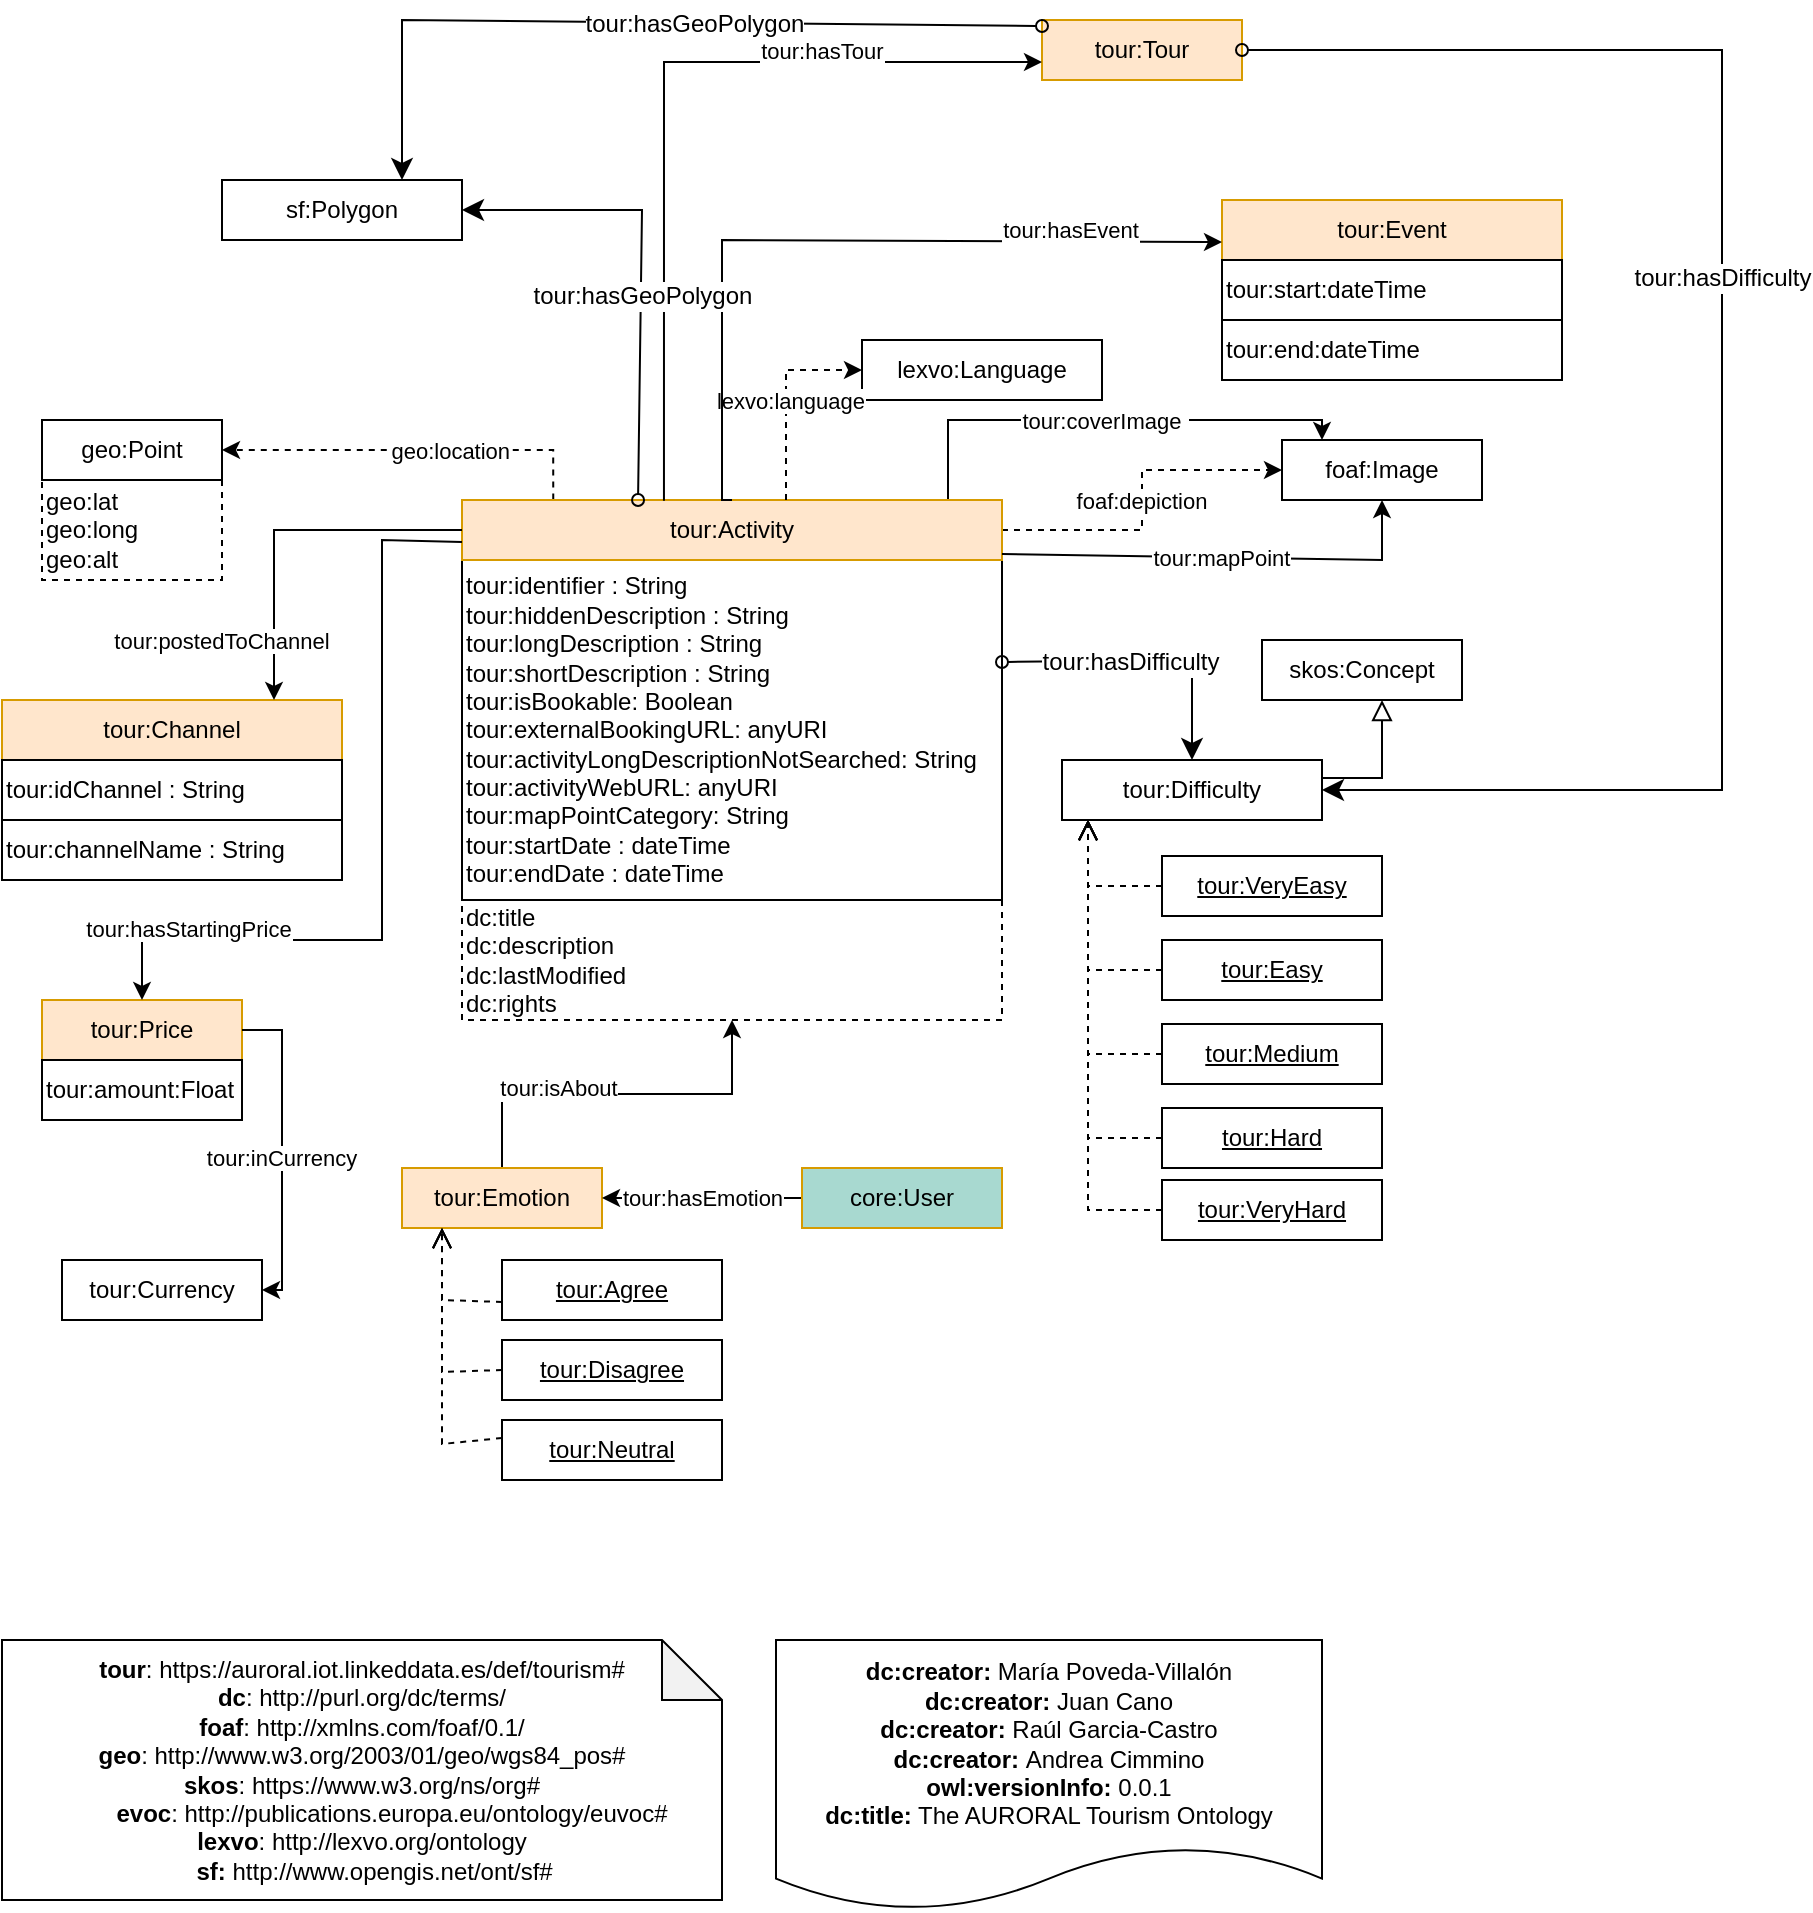 <mxfile version="17.4.2" type="device"><diagram id="j3Iuz5jW5ZWUwNRPTU0H" name="Page-1"><mxGraphModel dx="2169" dy="2004" grid="1" gridSize="10" guides="1" tooltips="1" connect="1" arrows="1" fold="1" page="1" pageScale="1" pageWidth="827" pageHeight="1169" math="0" shadow="0"><root><mxCell id="0"/><mxCell id="1" parent="0"/><mxCell id="gPk9N1OhDavFBoFfnbrE-4" value="&lt;div&gt;&lt;b&gt;dc:creator:&lt;/b&gt;&amp;nbsp;María Poveda-Villalón&lt;/div&gt;&lt;div&gt;&lt;div&gt;&lt;b&gt;dc:creator:&lt;/b&gt;&amp;nbsp;Juan Cano&lt;/div&gt;&lt;/div&gt;&lt;div&gt;&lt;div&gt;&lt;b&gt;dc:creator:&lt;/b&gt;&amp;nbsp;Raúl Garcia-Castro&lt;/div&gt;&lt;/div&gt;&lt;div&gt;&lt;div&gt;&lt;b&gt;dc:creator:&lt;/b&gt;&amp;nbsp;Andrea Cimmino&lt;/div&gt;&lt;/div&gt;&lt;div&gt;&lt;b&gt;owl:versionInfo:&lt;/b&gt; 0.0.1&lt;/div&gt;&lt;div&gt;&lt;b&gt;dc:title:&lt;/b&gt; The AURORAL Tourism Ontology&lt;/div&gt;" style="shape=document;whiteSpace=wrap;html=1;boundedLbl=1;labelBackgroundColor=#ffffff;strokeColor=#000000;fontSize=12;fontColor=#000000;size=0.233;" parent="1" vertex="1"><mxGeometry x="-413" y="670" width="273" height="135" as="geometry"/></mxCell><mxCell id="gPk9N1OhDavFBoFfnbrE-7" value="&lt;div&gt;&lt;b&gt;tour&lt;/b&gt;&lt;span&gt;:&amp;nbsp;https://auroral.iot.linkeddata.es/def/tourism#&lt;/span&gt;&lt;br&gt;&lt;/div&gt;&lt;div&gt;&lt;b&gt;dc&lt;/b&gt;: http://purl.org/dc/terms/&lt;br style=&quot;padding: 0px ; margin: 0px&quot;&gt;&lt;b&gt;foaf&lt;/b&gt;:&amp;nbsp;http://xmlns.com/foaf/0.1/&lt;br style=&quot;padding: 0px ; margin: 0px&quot;&gt;&lt;b&gt;geo&lt;/b&gt;: http://www.w3.org/2003/01/geo/wgs84_pos#&lt;br style=&quot;padding: 0px ; margin: 0px&quot;&gt;&lt;b&gt;skos&lt;/b&gt;:&amp;nbsp;https://www.w3.org/ns/org#&lt;/div&gt;&lt;div&gt;&lt;b&gt;&amp;nbsp; &amp;nbsp; &amp;nbsp; &amp;nbsp; &amp;nbsp;evoc&lt;/b&gt;: http://publications.europa.eu/ontology/euvoc#&lt;/div&gt;&lt;b&gt;lexvo&lt;/b&gt;:&amp;nbsp;http://lexvo.org/ontology&lt;br&gt;&lt;div style=&quot;text-align: left;&quot;&gt;&lt;b style=&quot;background-color: initial;&quot;&gt;&amp;nbsp; &amp;nbsp; &amp;nbsp; &amp;nbsp; &amp;nbsp; &amp;nbsp; &amp;nbsp; &amp;nbsp; &amp;nbsp; &amp;nbsp; &amp;nbsp;sf:&amp;nbsp;&lt;/b&gt;&lt;span style=&quot;background-color: initial;&quot;&gt;http://www.opengis.net/ont/sf#&lt;/span&gt;&lt;/div&gt;" style="shape=note;whiteSpace=wrap;html=1;backgroundOutline=1;darkOpacity=0.05;" parent="1" vertex="1"><mxGeometry x="-800" y="670" width="360" height="130" as="geometry"/></mxCell><mxCell id="gPk9N1OhDavFBoFfnbrE-11" value="dc:title&lt;br&gt;dc:description&lt;br&gt;dc:lastModified&lt;br&gt;dc:rights&lt;br&gt;" style="rounded=0;whiteSpace=wrap;html=1;snapToPoint=1;points=[[0.1,0],[0.2,0],[0.3,0],[0.4,0],[0.5,0],[0.6,0],[0.7,0],[0.8,0],[0.9,0],[0,0.1],[0,0.3],[0,0.5],[0,0.7],[0,0.9],[0.1,1],[0.2,1],[0.3,1],[0.4,1],[0.5,1],[0.6,1],[0.7,1],[0.8,1],[0.9,1],[1,0.1],[1,0.3],[1,0.5],[1,0.7],[1,0.9]];dashed=1;align=left;" parent="1" vertex="1"><mxGeometry x="-570" y="300" width="270" height="60" as="geometry"/></mxCell><mxCell id="gPk9N1OhDavFBoFfnbrE-12" value="foaf:Image" style="rounded=0;whiteSpace=wrap;html=1;snapToPoint=1;points=[[0.1,0],[0.2,0],[0.3,0],[0.4,0],[0.5,0],[0.6,0],[0.7,0],[0.8,0],[0.9,0],[0,0.1],[0,0.3],[0,0.5],[0,0.7],[0,0.9],[0.1,1],[0.2,1],[0.3,1],[0.4,1],[0.5,1],[0.6,1],[0.7,1],[0.8,1],[0.9,1],[1,0.1],[1,0.3],[1,0.5],[1,0.7],[1,0.9]];" parent="1" vertex="1"><mxGeometry x="-160" y="70" width="100" height="30" as="geometry"/></mxCell><mxCell id="gPk9N1OhDavFBoFfnbrE-13" value="lexvo:Language" style="rounded=0;whiteSpace=wrap;html=1;snapToPoint=1;points=[[0.1,0],[0.2,0],[0.3,0],[0.4,0],[0.5,0],[0.6,0],[0.7,0],[0.8,0],[0.9,0],[0,0.1],[0,0.3],[0,0.5],[0,0.7],[0,0.9],[0.1,1],[0.2,1],[0.3,1],[0.4,1],[0.5,1],[0.6,1],[0.7,1],[0.8,1],[0.9,1],[1,0.1],[1,0.3],[1,0.5],[1,0.7],[1,0.9]];" parent="1" vertex="1"><mxGeometry x="-370" y="20.0" width="120" height="30" as="geometry"/></mxCell><mxCell id="gPk9N1OhDavFBoFfnbrE-16" value="" style="endArrow=block;html=1;fontColor=#000099;exitX=1;exitY=0.3;exitDx=0;exitDy=0;endFill=0;entryX=0.6;entryY=1;entryDx=0;entryDy=0;endSize=8;arcSize=0;edgeStyle=orthogonalEdgeStyle;" parent="1" source="gPk9N1OhDavFBoFfnbrE-18" target="gPk9N1OhDavFBoFfnbrE-17" edge="1"><mxGeometry width="50" height="50" relative="1" as="geometry"><mxPoint x="-745" y="250" as="sourcePoint"/><mxPoint x="-587.0" y="250" as="targetPoint"/></mxGeometry></mxCell><mxCell id="gPk9N1OhDavFBoFfnbrE-17" value="skos:Concept" style="rounded=0;whiteSpace=wrap;html=1;snapToPoint=1;points=[[0.1,0],[0.2,0],[0.3,0],[0.4,0],[0.5,0],[0.6,0],[0.7,0],[0.8,0],[0.9,0],[0,0.1],[0,0.3],[0,0.5],[0,0.7],[0,0.9],[0.1,1],[0.2,1],[0.3,1],[0.4,1],[0.5,1],[0.6,1],[0.7,1],[0.8,1],[0.9,1],[1,0.1],[1,0.3],[1,0.5],[1,0.7],[1,0.9]];" parent="1" vertex="1"><mxGeometry x="-170" y="170" width="100" height="30" as="geometry"/></mxCell><mxCell id="gPk9N1OhDavFBoFfnbrE-18" value="tour:Difficulty" style="rounded=0;whiteSpace=wrap;html=1;snapToPoint=1;points=[[0.1,0],[0.2,0],[0.3,0],[0.4,0],[0.5,0],[0.6,0],[0.7,0],[0.8,0],[0.9,0],[0,0.1],[0,0.3],[0,0.5],[0,0.7],[0,0.9],[0.1,1],[0.2,1],[0.3,1],[0.4,1],[0.5,1],[0.6,1],[0.7,1],[0.8,1],[0.9,1],[1,0.1],[1,0.3],[1,0.5],[1,0.7],[1,0.9]];" parent="1" vertex="1"><mxGeometry x="-270" y="230" width="130" height="30" as="geometry"/></mxCell><mxCell id="gPk9N1OhDavFBoFfnbrE-19" value="geo:location" style="edgeStyle=orthogonalEdgeStyle;rounded=0;orthogonalLoop=1;jettySize=auto;endArrow=classic;endFill=1;entryX=1;entryY=0.5;entryDx=0;entryDy=0;dashed=1;exitX=0.169;exitY=-0.007;exitDx=0;exitDy=0;exitPerimeter=0;" parent="1" source="gPk9N1OhDavFBoFfnbrE-10" target="gPk9N1OhDavFBoFfnbrE-14" edge="1"><mxGeometry x="-0.2" relative="1" as="geometry"><mxPoint x="-180" y="120" as="targetPoint"/><mxPoint x="-74.5" y="190" as="sourcePoint"/><mxPoint as="offset"/></mxGeometry></mxCell><mxCell id="gPk9N1OhDavFBoFfnbrE-20" value="geo:lat&lt;br&gt;geo:long&lt;br&gt;geo:alt" style="rounded=0;whiteSpace=wrap;html=1;snapToPoint=1;points=[[0.1,0],[0.2,0],[0.3,0],[0.4,0],[0.5,0],[0.6,0],[0.7,0],[0.8,0],[0.9,0],[0,0.1],[0,0.3],[0,0.5],[0,0.7],[0,0.9],[0.1,1],[0.2,1],[0.3,1],[0.4,1],[0.5,1],[0.6,1],[0.7,1],[0.8,1],[0.9,1],[1,0.1],[1,0.3],[1,0.5],[1,0.7],[1,0.9]];dashed=1;align=left;" parent="1" vertex="1"><mxGeometry x="-780" y="90" width="90" height="50" as="geometry"/></mxCell><mxCell id="gPk9N1OhDavFBoFfnbrE-21" value="foaf:depiction" style="edgeStyle=orthogonalEdgeStyle;rounded=0;orthogonalLoop=1;jettySize=auto;endArrow=classic;endFill=1;entryX=0;entryY=0.5;entryDx=0;entryDy=0;dashed=1;exitX=1;exitY=0.5;exitDx=0;exitDy=0;" parent="1" source="gPk9N1OhDavFBoFfnbrE-10" target="gPk9N1OhDavFBoFfnbrE-12" edge="1"><mxGeometry relative="1" as="geometry"><mxPoint x="-735" y="170" as="targetPoint"/><mxPoint x="-630" y="125.0" as="sourcePoint"/></mxGeometry></mxCell><mxCell id="gPk9N1OhDavFBoFfnbrE-22" value="tour:coverImage " style="edgeStyle=orthogonalEdgeStyle;rounded=0;orthogonalLoop=1;jettySize=auto;endArrow=classic;endFill=1;entryX=0.2;entryY=0;entryDx=0;entryDy=0;exitX=0.9;exitY=0;exitDx=0;exitDy=0;" parent="1" source="gPk9N1OhDavFBoFfnbrE-10" target="gPk9N1OhDavFBoFfnbrE-12" edge="1"><mxGeometry relative="1" as="geometry"><mxPoint x="-350" y="125.0" as="targetPoint"/><mxPoint x="-494" y="125.0" as="sourcePoint"/><Array as="points"><mxPoint x="-327" y="60"/><mxPoint x="-140" y="60"/></Array></mxGeometry></mxCell><mxCell id="gPk9N1OhDavFBoFfnbrE-9" value="tour:identifier : String&lt;br&gt;tour:hiddenDescription : String&lt;br&gt;tour:longDescription : String&lt;br&gt;tour:shortDescription : String&lt;br&gt;tour:isBookable: Boolean&lt;br&gt;tour:externalBookingURL: anyURI&lt;br&gt;tour:activityLongDescriptionNotSearched: String&lt;br&gt;tour:activityWebURL: anyURI&lt;br&gt;tour:mapPointCategory: String&lt;br&gt;tour:startDate : dateTime&lt;br&gt;tour:endDate : dateTime" style="rounded=0;whiteSpace=wrap;html=1;snapToPoint=1;points=[[0.1,0],[0.2,0],[0.3,0],[0.4,0],[0.5,0],[0.6,0],[0.7,0],[0.8,0],[0.9,0],[0,0.1],[0,0.3],[0,0.5],[0,0.7],[0,0.9],[0.1,1],[0.2,1],[0.3,1],[0.4,1],[0.5,1],[0.6,1],[0.7,1],[0.8,1],[0.9,1],[1,0.1],[1,0.3],[1,0.5],[1,0.7],[1,0.9]];align=left;" parent="1" vertex="1"><mxGeometry x="-570" y="130" width="270" height="170" as="geometry"/></mxCell><mxCell id="gPk9N1OhDavFBoFfnbrE-10" value="tour:Activity" style="rounded=0;whiteSpace=wrap;html=1;snapToPoint=1;points=[[0.1,0],[0.2,0],[0.3,0],[0.4,0],[0.5,0],[0.6,0],[0.7,0],[0.8,0],[0.9,0],[0,0.1],[0,0.3],[0,0.5],[0,0.7],[0,0.9],[0.1,1],[0.2,1],[0.3,1],[0.4,1],[0.5,1],[0.6,1],[0.7,1],[0.8,1],[0.9,1],[1,0.1],[1,0.3],[1,0.5],[1,0.7],[1,0.9]];fillColor=#ffe6cc;strokeColor=#d79b00;shadow=0;" parent="1" vertex="1"><mxGeometry x="-570" y="100" width="270" height="30" as="geometry"/></mxCell><mxCell id="gPk9N1OhDavFBoFfnbrE-14" value="geo:Point" style="rounded=0;whiteSpace=wrap;html=1;snapToPoint=1;points=[[0.1,0],[0.2,0],[0.3,0],[0.4,0],[0.5,0],[0.6,0],[0.7,0],[0.8,0],[0.9,0],[0,0.1],[0,0.3],[0,0.5],[0,0.7],[0,0.9],[0.1,1],[0.2,1],[0.3,1],[0.4,1],[0.5,1],[0.6,1],[0.7,1],[0.8,1],[0.9,1],[1,0.1],[1,0.3],[1,0.5],[1,0.7],[1,0.9]];" parent="1" vertex="1"><mxGeometry x="-780" y="60" width="90" height="30" as="geometry"/></mxCell><mxCell id="gPk9N1OhDavFBoFfnbrE-23" value="tour:Channel" style="rounded=0;whiteSpace=wrap;html=1;snapToPoint=1;points=[[0.1,0],[0.2,0],[0.3,0],[0.4,0],[0.5,0],[0.6,0],[0.7,0],[0.8,0],[0.9,0],[0,0.1],[0,0.3],[0,0.5],[0,0.7],[0,0.9],[0.1,1],[0.2,1],[0.3,1],[0.4,1],[0.5,1],[0.6,1],[0.7,1],[0.8,1],[0.9,1],[1,0.1],[1,0.3],[1,0.5],[1,0.7],[1,0.9]];fillColor=#ffe6cc;strokeColor=#d79b00;shadow=0;" parent="1" vertex="1"><mxGeometry x="-800" y="200" width="170" height="30" as="geometry"/></mxCell><mxCell id="gPk9N1OhDavFBoFfnbrE-24" value="tour:idChannel : String" style="rounded=0;whiteSpace=wrap;html=1;snapToPoint=1;points=[[0.1,0],[0.2,0],[0.3,0],[0.4,0],[0.5,0],[0.6,0],[0.7,0],[0.8,0],[0.9,0],[0,0.1],[0,0.3],[0,0.5],[0,0.7],[0,0.9],[0.1,1],[0.2,1],[0.3,1],[0.4,1],[0.5,1],[0.6,1],[0.7,1],[0.8,1],[0.9,1],[1,0.1],[1,0.3],[1,0.5],[1,0.7],[1,0.9]];align=left;" parent="1" vertex="1"><mxGeometry x="-800" y="230" width="170" height="30" as="geometry"/></mxCell><mxCell id="gPk9N1OhDavFBoFfnbrE-25" value="tour:postedToChannel" style="edgeStyle=orthogonalEdgeStyle;rounded=0;orthogonalLoop=1;jettySize=auto;endArrow=classic;endFill=1;entryX=0.8;entryY=0;entryDx=0;entryDy=0;exitX=0;exitY=0.5;exitDx=0;exitDy=0;" parent="1" source="gPk9N1OhDavFBoFfnbrE-10" target="gPk9N1OhDavFBoFfnbrE-23" edge="1"><mxGeometry x="0.665" y="-26" relative="1" as="geometry"><mxPoint x="-210" y="110" as="targetPoint"/><mxPoint x="-380" y="110" as="sourcePoint"/><mxPoint as="offset"/></mxGeometry></mxCell><mxCell id="gPk9N1OhDavFBoFfnbrE-26" value="lexvo:language" style="edgeStyle=orthogonalEdgeStyle;rounded=0;orthogonalLoop=1;jettySize=auto;endArrow=classic;endFill=1;entryX=0;entryY=0.5;entryDx=0;entryDy=0;dashed=1;exitX=0.6;exitY=0;exitDx=0;exitDy=0;" parent="1" source="gPk9N1OhDavFBoFfnbrE-10" target="gPk9N1OhDavFBoFfnbrE-13" edge="1"><mxGeometry x="0.31" y="-15" relative="1" as="geometry"><mxPoint x="-230" y="125" as="targetPoint"/><mxPoint x="-360" y="125" as="sourcePoint"/><mxPoint as="offset"/></mxGeometry></mxCell><mxCell id="gPk9N1OhDavFBoFfnbrE-27" value="tour:mapPoint" style="edgeStyle=orthogonalEdgeStyle;rounded=0;orthogonalLoop=1;jettySize=auto;endArrow=classic;endFill=1;entryX=0.5;entryY=1;entryDx=0;entryDy=0;" parent="1" source="gPk9N1OhDavFBoFfnbrE-10" target="gPk9N1OhDavFBoFfnbrE-12" edge="1"><mxGeometry relative="1" as="geometry"><mxPoint x="-210" y="110" as="targetPoint"/><mxPoint x="-300" y="130" as="sourcePoint"/><Array as="points"><mxPoint x="-110" y="130"/></Array></mxGeometry></mxCell><mxCell id="gPk9N1OhDavFBoFfnbrE-29" value="tour:Price" style="rounded=0;whiteSpace=wrap;html=1;snapToPoint=1;points=[[0.1,0],[0.2,0],[0.3,0],[0.4,0],[0.5,0],[0.6,0],[0.7,0],[0.8,0],[0.9,0],[0,0.1],[0,0.3],[0,0.5],[0,0.7],[0,0.9],[0.1,1],[0.2,1],[0.3,1],[0.4,1],[0.5,1],[0.6,1],[0.7,1],[0.8,1],[0.9,1],[1,0.1],[1,0.3],[1,0.5],[1,0.7],[1,0.9]];fillColor=#ffe6cc;strokeColor=#d79b00;shadow=0;" parent="1" vertex="1"><mxGeometry x="-780" y="350" width="100" height="30" as="geometry"/></mxCell><mxCell id="gPk9N1OhDavFBoFfnbrE-30" value="tour:amount:Float" style="rounded=0;whiteSpace=wrap;html=1;snapToPoint=1;points=[[0.1,0],[0.2,0],[0.3,0],[0.4,0],[0.5,0],[0.6,0],[0.7,0],[0.8,0],[0.9,0],[0,0.1],[0,0.3],[0,0.5],[0,0.7],[0,0.9],[0.1,1],[0.2,1],[0.3,1],[0.4,1],[0.5,1],[0.6,1],[0.7,1],[0.8,1],[0.9,1],[1,0.1],[1,0.3],[1,0.5],[1,0.7],[1,0.9]];align=left;" parent="1" vertex="1"><mxGeometry x="-780" y="380" width="100" height="30" as="geometry"/></mxCell><mxCell id="gPk9N1OhDavFBoFfnbrE-31" value="tour:Currency" style="rounded=0;whiteSpace=wrap;html=1;snapToPoint=1;points=[[0.1,0],[0.2,0],[0.3,0],[0.4,0],[0.5,0],[0.6,0],[0.7,0],[0.8,0],[0.9,0],[0,0.1],[0,0.3],[0,0.5],[0,0.7],[0,0.9],[0.1,1],[0.2,1],[0.3,1],[0.4,1],[0.5,1],[0.6,1],[0.7,1],[0.8,1],[0.9,1],[1,0.1],[1,0.3],[1,0.5],[1,0.7],[1,0.9]];shadow=0;" parent="1" vertex="1"><mxGeometry x="-770" y="480" width="100" height="30" as="geometry"/></mxCell><mxCell id="gPk9N1OhDavFBoFfnbrE-32" value="tour:hasStartingPrice" style="edgeStyle=orthogonalEdgeStyle;rounded=0;orthogonalLoop=1;jettySize=auto;endArrow=classic;endFill=1;entryX=0.5;entryY=0;entryDx=0;entryDy=0;" parent="1" source="gPk9N1OhDavFBoFfnbrE-10" target="gPk9N1OhDavFBoFfnbrE-29" edge="1"><mxGeometry x="0.726" y="-6" relative="1" as="geometry"><mxPoint x="-644" y="260" as="targetPoint"/><mxPoint x="-560" y="125" as="sourcePoint"/><mxPoint as="offset"/><Array as="points"><mxPoint x="-610" y="120"/><mxPoint x="-610" y="320"/><mxPoint x="-730" y="320"/></Array></mxGeometry></mxCell><mxCell id="gPk9N1OhDavFBoFfnbrE-33" value="tour:inCurrency" style="edgeStyle=orthogonalEdgeStyle;rounded=0;orthogonalLoop=1;jettySize=auto;endArrow=classic;endFill=1;exitX=1;exitY=0.5;exitDx=0;exitDy=0;" parent="1" source="gPk9N1OhDavFBoFfnbrE-29" target="gPk9N1OhDavFBoFfnbrE-31" edge="1"><mxGeometry x="0.044" relative="1" as="geometry"><mxPoint x="-710" y="390" as="targetPoint"/><mxPoint x="-560" y="340" as="sourcePoint"/><mxPoint as="offset"/><Array as="points"><mxPoint x="-660" y="365"/><mxPoint x="-660" y="495"/></Array></mxGeometry></mxCell><mxCell id="FcbElGN3Ym3wLGZqmpuB-1" value="&lt;u&gt;tour:VeryEasy&lt;/u&gt;" style="rounded=0;whiteSpace=wrap;html=1;snapToPoint=1;points=[[0.1,0],[0.2,0],[0.3,0],[0.4,0],[0.5,0],[0.6,0],[0.7,0],[0.8,0],[0.9,0],[0,0.1],[0,0.3],[0,0.5],[0,0.7],[0,0.9],[0.1,1],[0.2,1],[0.3,1],[0.4,1],[0.5,1],[0.6,1],[0.7,1],[0.8,1],[0.9,1],[1,0.1],[1,0.3],[1,0.5],[1,0.7],[1,0.9]];" parent="1" vertex="1"><mxGeometry x="-220" y="278" width="110" height="30" as="geometry"/></mxCell><mxCell id="FcbElGN3Ym3wLGZqmpuB-2" value="&lt;u&gt;tour:Easy&lt;/u&gt;" style="rounded=0;whiteSpace=wrap;html=1;snapToPoint=1;points=[[0.1,0],[0.2,0],[0.3,0],[0.4,0],[0.5,0],[0.6,0],[0.7,0],[0.8,0],[0.9,0],[0,0.1],[0,0.3],[0,0.5],[0,0.7],[0,0.9],[0.1,1],[0.2,1],[0.3,1],[0.4,1],[0.5,1],[0.6,1],[0.7,1],[0.8,1],[0.9,1],[1,0.1],[1,0.3],[1,0.5],[1,0.7],[1,0.9]];" parent="1" vertex="1"><mxGeometry x="-220" y="320" width="110" height="30" as="geometry"/></mxCell><mxCell id="FcbElGN3Ym3wLGZqmpuB-3" value="&lt;u&gt;tour:Medium&lt;/u&gt;" style="rounded=0;whiteSpace=wrap;html=1;snapToPoint=1;points=[[0.1,0],[0.2,0],[0.3,0],[0.4,0],[0.5,0],[0.6,0],[0.7,0],[0.8,0],[0.9,0],[0,0.1],[0,0.3],[0,0.5],[0,0.7],[0,0.9],[0.1,1],[0.2,1],[0.3,1],[0.4,1],[0.5,1],[0.6,1],[0.7,1],[0.8,1],[0.9,1],[1,0.1],[1,0.3],[1,0.5],[1,0.7],[1,0.9]];" parent="1" vertex="1"><mxGeometry x="-220" y="362" width="110" height="30" as="geometry"/></mxCell><mxCell id="FcbElGN3Ym3wLGZqmpuB-4" value="&lt;u&gt;tour:Hard&lt;/u&gt;" style="rounded=0;whiteSpace=wrap;html=1;snapToPoint=1;points=[[0.1,0],[0.2,0],[0.3,0],[0.4,0],[0.5,0],[0.6,0],[0.7,0],[0.8,0],[0.9,0],[0,0.1],[0,0.3],[0,0.5],[0,0.7],[0,0.9],[0.1,1],[0.2,1],[0.3,1],[0.4,1],[0.5,1],[0.6,1],[0.7,1],[0.8,1],[0.9,1],[1,0.1],[1,0.3],[1,0.5],[1,0.7],[1,0.9]];" parent="1" vertex="1"><mxGeometry x="-220" y="404" width="110" height="30" as="geometry"/></mxCell><mxCell id="FcbElGN3Ym3wLGZqmpuB-5" value="&lt;u&gt;tour:VeryHard&lt;/u&gt;" style="rounded=0;whiteSpace=wrap;html=1;snapToPoint=1;points=[[0.1,0],[0.2,0],[0.3,0],[0.4,0],[0.5,0],[0.6,0],[0.7,0],[0.8,0],[0.9,0],[0,0.1],[0,0.3],[0,0.5],[0,0.7],[0,0.9],[0.1,1],[0.2,1],[0.3,1],[0.4,1],[0.5,1],[0.6,1],[0.7,1],[0.8,1],[0.9,1],[1,0.1],[1,0.3],[1,0.5],[1,0.7],[1,0.9]];" parent="1" vertex="1"><mxGeometry x="-220" y="440" width="110" height="30" as="geometry"/></mxCell><mxCell id="FcbElGN3Ym3wLGZqmpuB-6" value="" style="endArrow=open;html=1;fontColor=#000099;endFill=0;dashed=1;entryX=0.1;entryY=1;entryDx=0;entryDy=0;endSize=8;exitX=0;exitY=0.5;exitDx=0;exitDy=0;edgeStyle=orthogonalEdgeStyle;arcSize=0;" parent="1" source="FcbElGN3Ym3wLGZqmpuB-1" target="gPk9N1OhDavFBoFfnbrE-18" edge="1"><mxGeometry width="50" height="50" relative="1" as="geometry"><mxPoint x="-410" y="355" as="sourcePoint"/><mxPoint x="-410" y="280" as="targetPoint"/></mxGeometry></mxCell><mxCell id="FcbElGN3Ym3wLGZqmpuB-10" value="" style="endArrow=open;html=1;fontColor=#000099;endFill=0;dashed=1;entryX=0.1;entryY=1;entryDx=0;entryDy=0;endSize=8;exitX=0;exitY=0.5;exitDx=0;exitDy=0;edgeStyle=orthogonalEdgeStyle;arcSize=0;" parent="1" source="FcbElGN3Ym3wLGZqmpuB-2" target="gPk9N1OhDavFBoFfnbrE-18" edge="1"><mxGeometry width="50" height="50" relative="1" as="geometry"><mxPoint x="-210" y="305" as="sourcePoint"/><mxPoint x="-247" y="270" as="targetPoint"/></mxGeometry></mxCell><mxCell id="FcbElGN3Ym3wLGZqmpuB-15" value="" style="endArrow=open;html=1;fontColor=#000099;endFill=0;dashed=1;entryX=0.1;entryY=1;entryDx=0;entryDy=0;endSize=8;exitX=0;exitY=0.5;exitDx=0;exitDy=0;edgeStyle=orthogonalEdgeStyle;arcSize=0;" parent="1" source="FcbElGN3Ym3wLGZqmpuB-3" target="gPk9N1OhDavFBoFfnbrE-18" edge="1"><mxGeometry width="50" height="50" relative="1" as="geometry"><mxPoint x="-180" y="335" as="sourcePoint"/><mxPoint x="-217" y="300" as="targetPoint"/></mxGeometry></mxCell><mxCell id="FcbElGN3Ym3wLGZqmpuB-16" value="" style="endArrow=open;html=1;fontColor=#000099;endFill=0;dashed=1;endSize=8;exitX=0;exitY=0.5;exitDx=0;exitDy=0;edgeStyle=orthogonalEdgeStyle;arcSize=0;entryX=0.1;entryY=1;entryDx=0;entryDy=0;" parent="1" source="FcbElGN3Ym3wLGZqmpuB-4" target="gPk9N1OhDavFBoFfnbrE-18" edge="1"><mxGeometry width="50" height="50" relative="1" as="geometry"><mxPoint x="-170" y="345" as="sourcePoint"/><mxPoint x="-290" y="280" as="targetPoint"/></mxGeometry></mxCell><mxCell id="FcbElGN3Ym3wLGZqmpuB-17" value="" style="endArrow=open;html=1;fontColor=#000099;endFill=0;dashed=1;entryX=0.1;entryY=1;entryDx=0;entryDy=0;endSize=8;exitX=0;exitY=0.5;exitDx=0;exitDy=0;edgeStyle=orthogonalEdgeStyle;arcSize=0;" parent="1" source="FcbElGN3Ym3wLGZqmpuB-5" target="gPk9N1OhDavFBoFfnbrE-18" edge="1"><mxGeometry width="50" height="50" relative="1" as="geometry"><mxPoint x="-160" y="355" as="sourcePoint"/><mxPoint x="-197" y="320" as="targetPoint"/></mxGeometry></mxCell><mxCell id="YvDWndXnQDR1SH8dn9aT-1" value="tour:channelName : String" style="rounded=0;whiteSpace=wrap;html=1;snapToPoint=1;points=[[0.1,0],[0.2,0],[0.3,0],[0.4,0],[0.5,0],[0.6,0],[0.7,0],[0.8,0],[0.9,0],[0,0.1],[0,0.3],[0,0.5],[0,0.7],[0,0.9],[0.1,1],[0.2,1],[0.3,1],[0.4,1],[0.5,1],[0.6,1],[0.7,1],[0.8,1],[0.9,1],[1,0.1],[1,0.3],[1,0.5],[1,0.7],[1,0.9]];align=left;" parent="1" vertex="1"><mxGeometry x="-800" y="260" width="170" height="30" as="geometry"/></mxCell><mxCell id="WZT9iLIM2VgRnPW7h3Yp-2" value="sf:Polygon" style="rounded=0;whiteSpace=wrap;html=1;snapToPoint=1;points=[[0.1,0],[0.2,0],[0.3,0],[0.4,0],[0.5,0],[0.6,0],[0.7,0],[0.8,0],[0.9,0],[0,0.1],[0,0.3],[0,0.5],[0,0.7],[0,0.9],[0.1,1],[0.2,1],[0.3,1],[0.4,1],[0.5,1],[0.6,1],[0.7,1],[0.8,1],[0.9,1],[1,0.1],[1,0.3],[1,0.5],[1,0.7],[1,0.9]];" parent="1" vertex="1"><mxGeometry x="-690" y="-60.0" width="120" height="30" as="geometry"/></mxCell><mxCell id="snNHeXXywmE0DaOTKSkb-1" value="tour:Event" style="rounded=0;whiteSpace=wrap;html=1;snapToPoint=1;points=[[0.1,0],[0.2,0],[0.3,0],[0.4,0],[0.5,0],[0.6,0],[0.7,0],[0.8,0],[0.9,0],[0,0.1],[0,0.3],[0,0.5],[0,0.7],[0,0.9],[0.1,1],[0.2,1],[0.3,1],[0.4,1],[0.5,1],[0.6,1],[0.7,1],[0.8,1],[0.9,1],[1,0.1],[1,0.3],[1,0.5],[1,0.7],[1,0.9]];fillColor=#ffe6cc;strokeColor=#d79b00;shadow=0;" parent="1" vertex="1"><mxGeometry x="-190" y="-50" width="170" height="30" as="geometry"/></mxCell><mxCell id="snNHeXXywmE0DaOTKSkb-2" value="tour:Tour" style="rounded=0;whiteSpace=wrap;html=1;snapToPoint=1;points=[[0.1,0],[0.2,0],[0.3,0],[0.4,0],[0.5,0],[0.6,0],[0.7,0],[0.8,0],[0.9,0],[0,0.1],[0,0.3],[0,0.5],[0,0.7],[0,0.9],[0.1,1],[0.2,1],[0.3,1],[0.4,1],[0.5,1],[0.6,1],[0.7,1],[0.8,1],[0.9,1],[1,0.1],[1,0.3],[1,0.5],[1,0.7],[1,0.9]];fillColor=#ffe6cc;strokeColor=#d79b00;shadow=0;" parent="1" vertex="1"><mxGeometry x="-280" y="-140" width="100" height="30" as="geometry"/></mxCell><mxCell id="snNHeXXywmE0DaOTKSkb-4" value="tour:hasEvent" style="edgeStyle=orthogonalEdgeStyle;rounded=0;orthogonalLoop=1;jettySize=auto;endArrow=classic;endFill=1;exitX=0.5;exitY=0;exitDx=0;exitDy=0;" parent="1" source="gPk9N1OhDavFBoFfnbrE-10" target="snNHeXXywmE0DaOTKSkb-1" edge="1"><mxGeometry x="0.609" y="6" relative="1" as="geometry"><mxPoint x="-270" y="-81" as="targetPoint"/><mxPoint x="-432.29" y="111.68" as="sourcePoint"/><mxPoint as="offset"/><Array as="points"><mxPoint x="-440" y="100"/><mxPoint x="-440" y="-30"/></Array></mxGeometry></mxCell><mxCell id="snNHeXXywmE0DaOTKSkb-5" value="tour:hasTour" style="edgeStyle=orthogonalEdgeStyle;rounded=0;orthogonalLoop=1;jettySize=auto;endArrow=classic;endFill=1;entryX=0;entryY=0.7;entryDx=0;entryDy=0;exitX=0.374;exitY=0.011;exitDx=0;exitDy=0;exitPerimeter=0;" parent="1" source="gPk9N1OhDavFBoFfnbrE-10" target="snNHeXXywmE0DaOTKSkb-2" edge="1"><mxGeometry x="0.461" y="6" relative="1" as="geometry"><mxPoint x="-560" y="-41" as="targetPoint"/><mxPoint x="-469" y="100" as="sourcePoint"/><mxPoint as="offset"/><Array as="points"><mxPoint x="-469" y="-119"/></Array></mxGeometry></mxCell><mxCell id="snNHeXXywmE0DaOTKSkb-6" value="tour:start:dateTime" style="rounded=0;whiteSpace=wrap;html=1;snapToPoint=1;points=[[0.1,0],[0.2,0],[0.3,0],[0.4,0],[0.5,0],[0.6,0],[0.7,0],[0.8,0],[0.9,0],[0,0.1],[0,0.3],[0,0.5],[0,0.7],[0,0.9],[0.1,1],[0.2,1],[0.3,1],[0.4,1],[0.5,1],[0.6,1],[0.7,1],[0.8,1],[0.9,1],[1,0.1],[1,0.3],[1,0.5],[1,0.7],[1,0.9]];align=left;" parent="1" vertex="1"><mxGeometry x="-190" y="-20" width="170" height="30" as="geometry"/></mxCell><mxCell id="snNHeXXywmE0DaOTKSkb-7" value="tour:end:dateTime" style="rounded=0;whiteSpace=wrap;html=1;snapToPoint=1;points=[[0.1,0],[0.2,0],[0.3,0],[0.4,0],[0.5,0],[0.6,0],[0.7,0],[0.8,0],[0.9,0],[0,0.1],[0,0.3],[0,0.5],[0,0.7],[0,0.9],[0.1,1],[0.2,1],[0.3,1],[0.4,1],[0.5,1],[0.6,1],[0.7,1],[0.8,1],[0.9,1],[1,0.1],[1,0.3],[1,0.5],[1,0.7],[1,0.9]];align=left;" parent="1" vertex="1"><mxGeometry x="-190" y="10" width="170" height="30" as="geometry"/></mxCell><mxCell id="Y8RACS9rfBtqKp0888Ag-3" value="" style="endArrow=classic;html=1;exitX=1;exitY=0.5;exitDx=0;exitDy=0;entryX=1;entryY=0.5;entryDx=0;entryDy=0;endSize=8;startArrow=oval;startFill=0;arcSize=0;rounded=0;" parent="1" source="snNHeXXywmE0DaOTKSkb-2" target="gPk9N1OhDavFBoFfnbrE-18" edge="1"><mxGeometry width="50" height="50" relative="1" as="geometry"><mxPoint x="20" y="-125" as="sourcePoint"/><mxPoint x="49.99" y="239.99" as="targetPoint"/><Array as="points"><mxPoint x="60" y="-125"/><mxPoint x="60" y="245"/></Array></mxGeometry></mxCell><mxCell id="Y8RACS9rfBtqKp0888Ag-4" value="&lt;div&gt;tour:hasDifficulty&lt;/div&gt;" style="text;html=1;align=center;verticalAlign=middle;resizable=0;points=[];labelBackgroundColor=#ffffff;" parent="Y8RACS9rfBtqKp0888Ag-3" vertex="1" connectable="0"><mxGeometry x="-0.127" relative="1" as="geometry"><mxPoint as="offset"/></mxGeometry></mxCell><mxCell id="Y8RACS9rfBtqKp0888Ag-9" value="" style="endArrow=classic;html=1;endSize=8;startArrow=oval;startFill=0;arcSize=0;rounded=0;entryX=0.5;entryY=0;entryDx=0;entryDy=0;" parent="1" source="gPk9N1OhDavFBoFfnbrE-9" target="gPk9N1OhDavFBoFfnbrE-18" edge="1"><mxGeometry width="50" height="50" relative="1" as="geometry"><mxPoint x="-300" y="170" as="sourcePoint"/><mxPoint x="-240" y="230" as="targetPoint"/><Array as="points"><mxPoint x="-205" y="180"/></Array></mxGeometry></mxCell><mxCell id="Y8RACS9rfBtqKp0888Ag-10" value="&lt;div&gt;tour:hasDifficulty&lt;/div&gt;" style="text;html=1;align=center;verticalAlign=middle;resizable=0;points=[];labelBackgroundColor=#ffffff;" parent="Y8RACS9rfBtqKp0888Ag-9" vertex="1" connectable="0"><mxGeometry x="-0.127" relative="1" as="geometry"><mxPoint as="offset"/></mxGeometry></mxCell><mxCell id="Y8RACS9rfBtqKp0888Ag-11" value="" style="endArrow=classic;html=1;endSize=8;startArrow=oval;startFill=0;arcSize=0;rounded=0;exitX=0;exitY=0.1;exitDx=0;exitDy=0;" parent="1" source="snNHeXXywmE0DaOTKSkb-2" edge="1"><mxGeometry width="50" height="50" relative="1" as="geometry"><mxPoint x="-390" y="-219" as="sourcePoint"/><mxPoint x="-600" y="-60" as="targetPoint"/><Array as="points"><mxPoint x="-600" y="-140"/></Array></mxGeometry></mxCell><mxCell id="Y8RACS9rfBtqKp0888Ag-12" value="&lt;div&gt;tour:hasGeoPolygon&lt;/div&gt;" style="text;html=1;align=center;verticalAlign=middle;resizable=0;points=[];labelBackgroundColor=#ffffff;" parent="Y8RACS9rfBtqKp0888Ag-11" vertex="1" connectable="0"><mxGeometry x="-0.127" relative="1" as="geometry"><mxPoint as="offset"/></mxGeometry></mxCell><mxCell id="Y8RACS9rfBtqKp0888Ag-13" value="" style="endArrow=classic;html=1;endSize=8;startArrow=oval;startFill=0;arcSize=0;rounded=0;exitX=0.326;exitY=0;exitDx=0;exitDy=0;exitPerimeter=0;" parent="1" source="gPk9N1OhDavFBoFfnbrE-10" target="WZT9iLIM2VgRnPW7h3Yp-2" edge="1"><mxGeometry width="50" height="50" relative="1" as="geometry"><mxPoint x="-270" y="-127" as="sourcePoint"/><mxPoint x="-570" y="-45" as="targetPoint"/><Array as="points"><mxPoint x="-480" y="-45"/></Array></mxGeometry></mxCell><mxCell id="Y8RACS9rfBtqKp0888Ag-14" value="&lt;div&gt;tour:hasGeoPolygon&lt;/div&gt;" style="text;html=1;align=center;verticalAlign=middle;resizable=0;points=[];labelBackgroundColor=#ffffff;" parent="Y8RACS9rfBtqKp0888Ag-13" vertex="1" connectable="0"><mxGeometry x="-0.127" relative="1" as="geometry"><mxPoint as="offset"/></mxGeometry></mxCell><mxCell id="B5dgpbkb32LSAonF0-PH-4" value="" style="edgeStyle=orthogonalEdgeStyle;rounded=0;orthogonalLoop=1;jettySize=auto;html=1;" edge="1" parent="1" source="B5dgpbkb32LSAonF0-PH-1" target="gPk9N1OhDavFBoFfnbrE-11"><mxGeometry relative="1" as="geometry"/></mxCell><mxCell id="B5dgpbkb32LSAonF0-PH-5" value="tour:isAbout" style="edgeLabel;html=1;align=center;verticalAlign=middle;resizable=0;points=[];" vertex="1" connectable="0" parent="B5dgpbkb32LSAonF0-PH-4"><mxGeometry x="-0.312" y="3" relative="1" as="geometry"><mxPoint as="offset"/></mxGeometry></mxCell><mxCell id="B5dgpbkb32LSAonF0-PH-1" value="tour:Emotion" style="rounded=0;whiteSpace=wrap;html=1;snapToPoint=1;points=[[0.1,0],[0.2,0],[0.3,0],[0.4,0],[0.5,0],[0.6,0],[0.7,0],[0.8,0],[0.9,0],[0,0.1],[0,0.3],[0,0.5],[0,0.7],[0,0.9],[0.1,1],[0.2,1],[0.3,1],[0.4,1],[0.5,1],[0.6,1],[0.7,1],[0.8,1],[0.9,1],[1,0.1],[1,0.3],[1,0.5],[1,0.7],[1,0.9]];fillColor=#ffe6cc;strokeColor=#d79b00;shadow=0;" vertex="1" parent="1"><mxGeometry x="-600" y="434" width="100" height="30" as="geometry"/></mxCell><mxCell id="B5dgpbkb32LSAonF0-PH-3" value="tour:hasEmotion" style="edgeStyle=orthogonalEdgeStyle;rounded=0;orthogonalLoop=1;jettySize=auto;html=1;" edge="1" parent="1" source="B5dgpbkb32LSAonF0-PH-2" target="B5dgpbkb32LSAonF0-PH-1"><mxGeometry relative="1" as="geometry"/></mxCell><mxCell id="B5dgpbkb32LSAonF0-PH-2" value="core:User" style="rounded=0;whiteSpace=wrap;html=1;snapToPoint=1;points=[[0.1,0],[0.2,0],[0.3,0],[0.4,0],[0.5,0],[0.6,0],[0.7,0],[0.8,0],[0.9,0],[0,0.1],[0,0.3],[0,0.5],[0,0.7],[0,0.9],[0.1,1],[0.2,1],[0.3,1],[0.4,1],[0.5,1],[0.6,1],[0.7,1],[0.8,1],[0.9,1],[1,0.1],[1,0.3],[1,0.5],[1,0.7],[1,0.9]];fillColor=#A8D9D0;strokeColor=#d79b00;shadow=0;" vertex="1" parent="1"><mxGeometry x="-400" y="434" width="100" height="30" as="geometry"/></mxCell><mxCell id="B5dgpbkb32LSAonF0-PH-6" value="&lt;u&gt;tour:Agree&lt;/u&gt;" style="rounded=0;whiteSpace=wrap;html=1;snapToPoint=1;points=[[0.1,0],[0.2,0],[0.3,0],[0.4,0],[0.5,0],[0.6,0],[0.7,0],[0.8,0],[0.9,0],[0,0.1],[0,0.3],[0,0.5],[0,0.7],[0,0.9],[0.1,1],[0.2,1],[0.3,1],[0.4,1],[0.5,1],[0.6,1],[0.7,1],[0.8,1],[0.9,1],[1,0.1],[1,0.3],[1,0.5],[1,0.7],[1,0.9]];" vertex="1" parent="1"><mxGeometry x="-550" y="480" width="110" height="30" as="geometry"/></mxCell><mxCell id="B5dgpbkb32LSAonF0-PH-7" value="&lt;u&gt;tour:Disagree&lt;/u&gt;" style="rounded=0;whiteSpace=wrap;html=1;snapToPoint=1;points=[[0.1,0],[0.2,0],[0.3,0],[0.4,0],[0.5,0],[0.6,0],[0.7,0],[0.8,0],[0.9,0],[0,0.1],[0,0.3],[0,0.5],[0,0.7],[0,0.9],[0.1,1],[0.2,1],[0.3,1],[0.4,1],[0.5,1],[0.6,1],[0.7,1],[0.8,1],[0.9,1],[1,0.1],[1,0.3],[1,0.5],[1,0.7],[1,0.9]];" vertex="1" parent="1"><mxGeometry x="-550" y="520" width="110" height="30" as="geometry"/></mxCell><mxCell id="B5dgpbkb32LSAonF0-PH-8" value="&lt;u&gt;tour:Neutral&lt;/u&gt;" style="rounded=0;whiteSpace=wrap;html=1;snapToPoint=1;points=[[0.1,0],[0.2,0],[0.3,0],[0.4,0],[0.5,0],[0.6,0],[0.7,0],[0.8,0],[0.9,0],[0,0.1],[0,0.3],[0,0.5],[0,0.7],[0,0.9],[0.1,1],[0.2,1],[0.3,1],[0.4,1],[0.5,1],[0.6,1],[0.7,1],[0.8,1],[0.9,1],[1,0.1],[1,0.3],[1,0.5],[1,0.7],[1,0.9]];" vertex="1" parent="1"><mxGeometry x="-550" y="560" width="110" height="30" as="geometry"/></mxCell><mxCell id="B5dgpbkb32LSAonF0-PH-9" value="" style="endArrow=open;html=1;fontColor=#000099;endFill=0;dashed=1;endSize=8;edgeStyle=orthogonalEdgeStyle;arcSize=0;" edge="1" parent="1" source="B5dgpbkb32LSAonF0-PH-6" target="B5dgpbkb32LSAonF0-PH-1"><mxGeometry width="50" height="50" relative="1" as="geometry"><mxPoint x="-550" y="500" as="sourcePoint"/><mxPoint x="-590" y="464" as="targetPoint"/><Array as="points"><mxPoint x="-580" y="500"/></Array></mxGeometry></mxCell><mxCell id="B5dgpbkb32LSAonF0-PH-10" value="" style="endArrow=open;html=1;fontColor=#000099;endFill=0;dashed=1;endSize=8;edgeStyle=orthogonalEdgeStyle;arcSize=0;entryX=0.2;entryY=1;entryDx=0;entryDy=0;" edge="1" parent="1" source="B5dgpbkb32LSAonF0-PH-7" target="B5dgpbkb32LSAonF0-PH-1"><mxGeometry width="50" height="50" relative="1" as="geometry"><mxPoint x="-550" y="537" as="sourcePoint"/><mxPoint x="-580" y="500" as="targetPoint"/><Array as="points"><mxPoint x="-580" y="536"/></Array></mxGeometry></mxCell><mxCell id="B5dgpbkb32LSAonF0-PH-11" value="" style="endArrow=open;html=1;fontColor=#000099;endFill=0;dashed=1;endSize=8;edgeStyle=orthogonalEdgeStyle;arcSize=0;entryX=0.2;entryY=1;entryDx=0;entryDy=0;" edge="1" parent="1" source="B5dgpbkb32LSAonF0-PH-8" target="B5dgpbkb32LSAonF0-PH-1"><mxGeometry width="50" height="50" relative="1" as="geometry"><mxPoint x="-550" y="572" as="sourcePoint"/><mxPoint x="-580" y="500" as="targetPoint"/><Array as="points"><mxPoint x="-580" y="572"/></Array></mxGeometry></mxCell></root></mxGraphModel></diagram></mxfile>